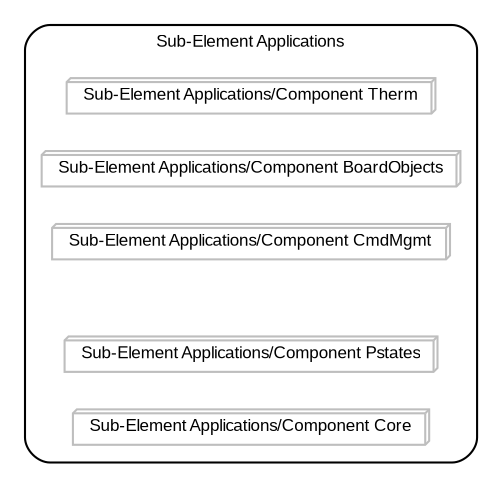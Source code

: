 digraph "" {
  graph [pack="true",  packmode="clust", compound="true", label="", fillcolor="#FFFFCC", fontsize="8", fontname="Arial", style="rounded,filled", rankdir="LR", ranksep="1.0"];
  node [fixedsize="false", width="0.0", compound="true", label="", height="0.0", fillcolor="white", node_initialized="no", fontsize="8", style="filled", fontname="Arial", shape="rectangle", color="grey"];
  edge [fontcolor="black", lhead="", arrowhead="normal", arrowsize="0.5", compound="true", label="", fontsize="8", dir="forward", fontname="Arial", arrowtail="none", ltail="", color="black"];
  subgraph "cluster_1" {
    graph [label="Sub-Element Applications", fillcolor="#FFFFFF"];
    __N2 [label="Sub-Element Applications/Component Therm", fillcolor="#ffffff", style="filled", shape="box3d", color="#bebebe"];
    __N3 [label="Sub-Element Applications/Component BoardObjects", fillcolor="#ffffff", style="filled", shape="box3d", color="#bebebe"];
    __N4 [label="Sub-Element Applications/Component CmdMgmt", fillcolor="#ffffff", style="filled", shape="box3d", color="#bebebe"];
    __N5 [label="", style="ilwis,none", shape="none"];
    __N6 [label="Sub-Element Applications/Component Pstates", fillcolor="#ffffff", style="filled", shape="box3d", color="#bebebe"];
    __N7 [label="Sub-Element Applications/Component Core", fillcolor="#ffffff", style="filled", shape="box3d", color="#bebebe"];
  }
}
